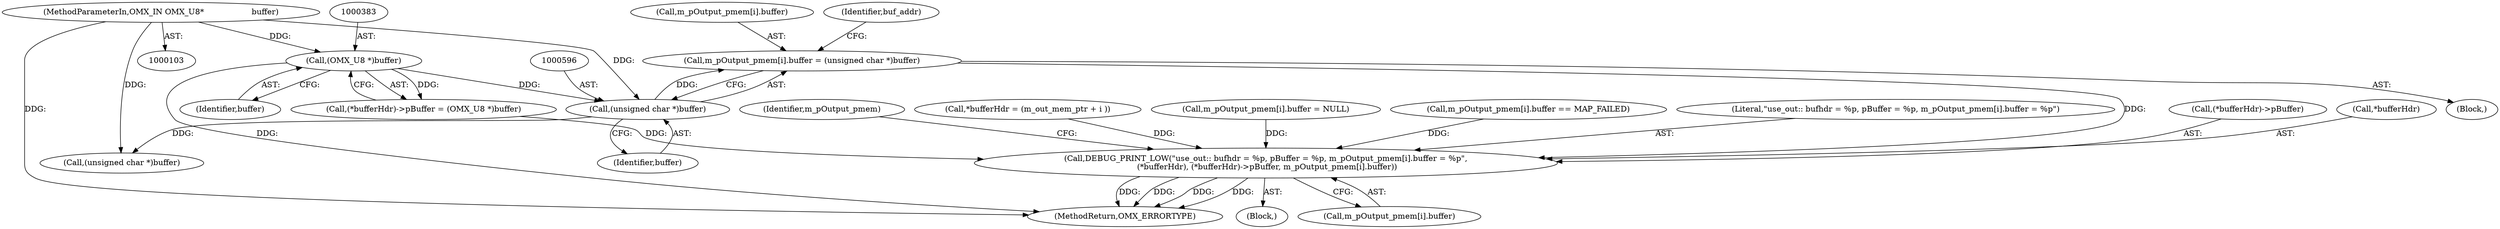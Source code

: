 digraph "0_Android_7558d03e6498e970b761aa44fff6b2c659202d95_2@array" {
"1000589" [label="(Call,m_pOutput_pmem[i].buffer = (unsigned char *)buffer)"];
"1000595" [label="(Call,(unsigned char *)buffer)"];
"1000382" [label="(Call,(OMX_U8 *)buffer)"];
"1000109" [label="(MethodParameterIn,OMX_IN OMX_U8*                   buffer)"];
"1000609" [label="(Call,DEBUG_PRINT_LOW(\"use_out:: bufhdr = %p, pBuffer = %p, m_pOutput_pmem[i].buffer = %p\",\n (*bufferHdr), (*bufferHdr)->pBuffer, m_pOutput_pmem[i].buffer))"];
"1000613" [label="(Call,(*bufferHdr)->pBuffer)"];
"1000595" [label="(Call,(unsigned char *)buffer)"];
"1000382" [label="(Call,(OMX_U8 *)buffer)"];
"1000611" [label="(Call,*bufferHdr)"];
"1000589" [label="(Call,m_pOutput_pmem[i].buffer = (unsigned char *)buffer)"];
"1000627" [label="(Identifier,m_pOutput_pmem)"];
"1000370" [label="(Block,)"];
"1000651" [label="(MethodReturn,OMX_ERRORTYPE)"];
"1000371" [label="(Call,*bufferHdr = (m_out_mem_ptr + i ))"];
"1000384" [label="(Identifier,buffer)"];
"1000590" [label="(Call,m_pOutput_pmem[i].buffer)"];
"1000606" [label="(Call,(unsigned char *)buffer)"];
"1000609" [label="(Call,DEBUG_PRINT_LOW(\"use_out:: bufhdr = %p, pBuffer = %p, m_pOutput_pmem[i].buffer = %p\",\n (*bufferHdr), (*bufferHdr)->pBuffer, m_pOutput_pmem[i].buffer))"];
"1000109" [label="(MethodParameterIn,OMX_IN OMX_U8*                   buffer)"];
"1000377" [label="(Call,(*bufferHdr)->pBuffer = (OMX_U8 *)buffer)"];
"1000605" [label="(Identifier,buf_addr)"];
"1000472" [label="(Call,m_pOutput_pmem[i].buffer = NULL)"];
"1000617" [label="(Call,m_pOutput_pmem[i].buffer)"];
"1000597" [label="(Identifier,buffer)"];
"1000551" [label="(Block,)"];
"1000505" [label="(Call,m_pOutput_pmem[i].buffer == MAP_FAILED)"];
"1000610" [label="(Literal,\"use_out:: bufhdr = %p, pBuffer = %p, m_pOutput_pmem[i].buffer = %p\")"];
"1000589" -> "1000551"  [label="AST: "];
"1000589" -> "1000595"  [label="CFG: "];
"1000590" -> "1000589"  [label="AST: "];
"1000595" -> "1000589"  [label="AST: "];
"1000605" -> "1000589"  [label="CFG: "];
"1000595" -> "1000589"  [label="DDG: "];
"1000589" -> "1000609"  [label="DDG: "];
"1000595" -> "1000597"  [label="CFG: "];
"1000596" -> "1000595"  [label="AST: "];
"1000597" -> "1000595"  [label="AST: "];
"1000382" -> "1000595"  [label="DDG: "];
"1000109" -> "1000595"  [label="DDG: "];
"1000595" -> "1000606"  [label="DDG: "];
"1000382" -> "1000377"  [label="AST: "];
"1000382" -> "1000384"  [label="CFG: "];
"1000383" -> "1000382"  [label="AST: "];
"1000384" -> "1000382"  [label="AST: "];
"1000377" -> "1000382"  [label="CFG: "];
"1000382" -> "1000651"  [label="DDG: "];
"1000382" -> "1000377"  [label="DDG: "];
"1000109" -> "1000382"  [label="DDG: "];
"1000109" -> "1000103"  [label="AST: "];
"1000109" -> "1000651"  [label="DDG: "];
"1000109" -> "1000606"  [label="DDG: "];
"1000609" -> "1000370"  [label="AST: "];
"1000609" -> "1000617"  [label="CFG: "];
"1000610" -> "1000609"  [label="AST: "];
"1000611" -> "1000609"  [label="AST: "];
"1000613" -> "1000609"  [label="AST: "];
"1000617" -> "1000609"  [label="AST: "];
"1000627" -> "1000609"  [label="CFG: "];
"1000609" -> "1000651"  [label="DDG: "];
"1000609" -> "1000651"  [label="DDG: "];
"1000609" -> "1000651"  [label="DDG: "];
"1000609" -> "1000651"  [label="DDG: "];
"1000371" -> "1000609"  [label="DDG: "];
"1000377" -> "1000609"  [label="DDG: "];
"1000505" -> "1000609"  [label="DDG: "];
"1000472" -> "1000609"  [label="DDG: "];
}
